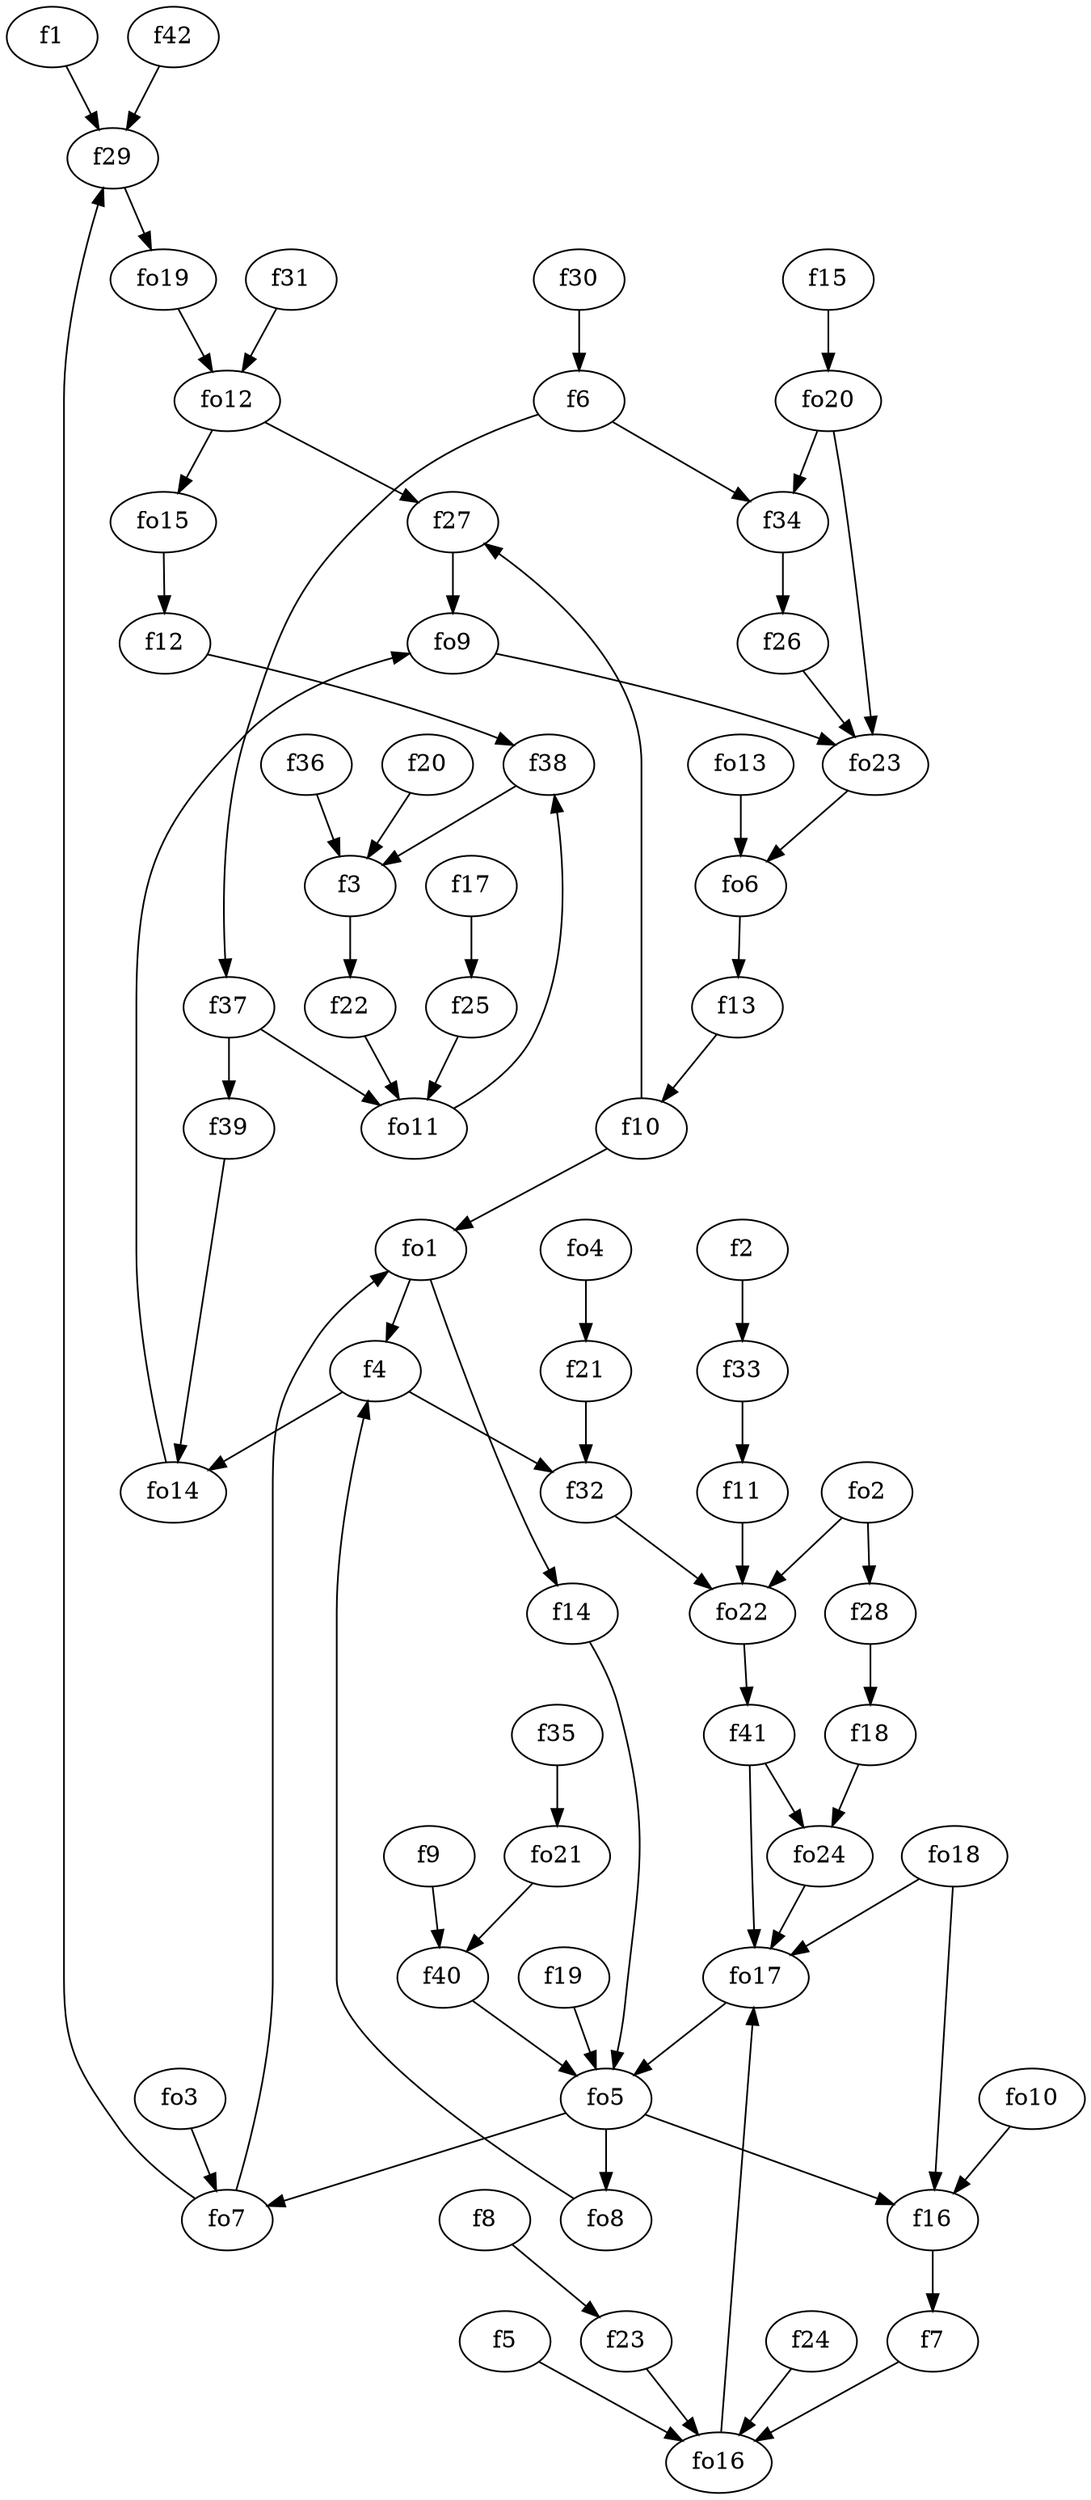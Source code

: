 strict digraph  {
f1;
f2;
f3;
f4;
f5;
f6;
f7;
f8;
f9;
f10;
f11;
f12;
f13;
f14;
f15;
f16;
f17;
f18;
f19;
f20;
f21;
f22;
f23;
f24;
f25;
f26;
f27;
f28;
f29;
f30;
f31;
f32;
f33;
f34;
f35;
f36;
f37;
f38;
f39;
f40;
f41;
f42;
fo1;
fo2;
fo3;
fo4;
fo5;
fo6;
fo7;
fo8;
fo9;
fo10;
fo11;
fo12;
fo13;
fo14;
fo15;
fo16;
fo17;
fo18;
fo19;
fo20;
fo21;
fo22;
fo23;
fo24;
f1 -> f29  [weight=2];
f2 -> f33  [weight=2];
f3 -> f22  [weight=2];
f4 -> fo14  [weight=2];
f4 -> f32  [weight=2];
f5 -> fo16  [weight=2];
f6 -> f34  [weight=2];
f6 -> f37  [weight=2];
f7 -> fo16  [weight=2];
f8 -> f23  [weight=2];
f9 -> f40  [weight=2];
f10 -> f27  [weight=2];
f10 -> fo1  [weight=2];
f11 -> fo22  [weight=2];
f12 -> f38  [weight=2];
f13 -> f10  [weight=2];
f14 -> fo5  [weight=2];
f15 -> fo20  [weight=2];
f16 -> f7  [weight=2];
f17 -> f25  [weight=2];
f18 -> fo24  [weight=2];
f19 -> fo5  [weight=2];
f20 -> f3  [weight=2];
f21 -> f32  [weight=2];
f22 -> fo11  [weight=2];
f23 -> fo16  [weight=2];
f24 -> fo16  [weight=2];
f25 -> fo11  [weight=2];
f26 -> fo23  [weight=2];
f27 -> fo9  [weight=2];
f28 -> f18  [weight=2];
f29 -> fo19  [weight=2];
f30 -> f6  [weight=2];
f31 -> fo12  [weight=2];
f32 -> fo22  [weight=2];
f33 -> f11  [weight=2];
f34 -> f26  [weight=2];
f35 -> fo21  [weight=2];
f36 -> f3  [weight=2];
f37 -> fo11  [weight=2];
f37 -> f39  [weight=2];
f38 -> f3  [weight=2];
f39 -> fo14  [weight=2];
f40 -> fo5  [weight=2];
f41 -> fo24  [weight=2];
f41 -> fo17  [weight=2];
f42 -> f29  [weight=2];
fo1 -> f14  [weight=2];
fo1 -> f4  [weight=2];
fo2 -> fo22  [weight=2];
fo2 -> f28  [weight=2];
fo3 -> fo7  [weight=2];
fo4 -> f21  [weight=2];
fo5 -> f16  [weight=2];
fo5 -> fo7  [weight=2];
fo5 -> fo8  [weight=2];
fo6 -> f13  [weight=2];
fo7 -> fo1  [weight=2];
fo7 -> f29  [weight=2];
fo8 -> f4  [weight=2];
fo9 -> fo23  [weight=2];
fo10 -> f16  [weight=2];
fo11 -> f38  [weight=2];
fo12 -> fo15  [weight=2];
fo12 -> f27  [weight=2];
fo13 -> fo6  [weight=2];
fo14 -> fo9  [weight=2];
fo15 -> f12  [weight=2];
fo16 -> fo17  [weight=2];
fo17 -> fo5  [weight=2];
fo18 -> fo17  [weight=2];
fo18 -> f16  [weight=2];
fo19 -> fo12  [weight=2];
fo20 -> fo23  [weight=2];
fo20 -> f34  [weight=2];
fo21 -> f40  [weight=2];
fo22 -> f41  [weight=2];
fo23 -> fo6  [weight=2];
fo24 -> fo17  [weight=2];
}
